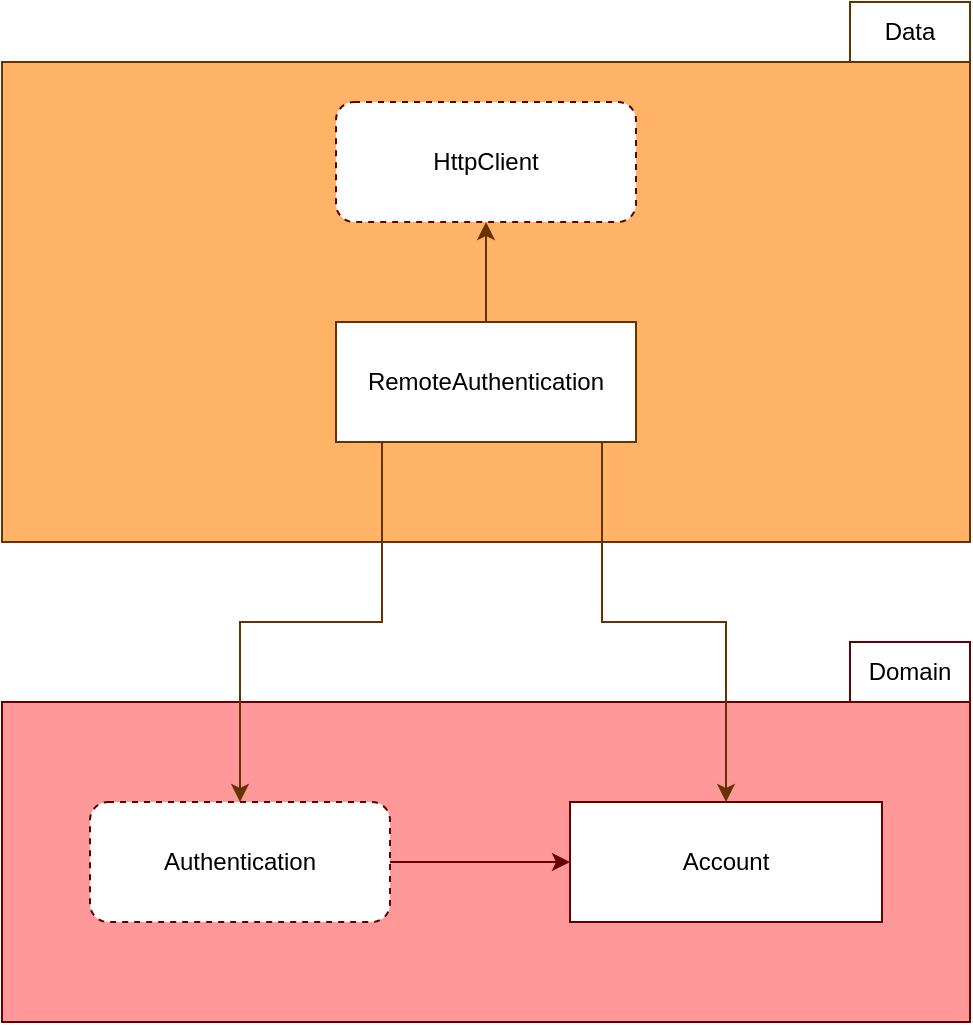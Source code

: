 <mxfile version="21.5.2" type="github">
  <diagram name="Página-1" id="nQvzwcfc2NZZMX5gS397">
    <mxGraphModel dx="1131" dy="1071" grid="1" gridSize="10" guides="1" tooltips="1" connect="1" arrows="1" fold="1" page="1" pageScale="1" pageWidth="827" pageHeight="1169" math="0" shadow="0">
      <root>
        <mxCell id="0" />
        <mxCell id="1" parent="0" />
        <mxCell id="wVgsVWarhEqWhFNqA1bF-2" value="" style="rounded=0;whiteSpace=wrap;html=1;fillColor=#FFB366;strokeColor=#663300;" vertex="1" parent="1">
          <mxGeometry x="200" y="345" width="484" height="240" as="geometry" />
        </mxCell>
        <mxCell id="wVgsVWarhEqWhFNqA1bF-11" value="" style="rounded=0;whiteSpace=wrap;html=1;fillColor=#FF9999;strokeColor=#660000;" vertex="1" parent="1">
          <mxGeometry x="200" y="665" width="484" height="160" as="geometry" />
        </mxCell>
        <mxCell id="wVgsVWarhEqWhFNqA1bF-18" style="edgeStyle=orthogonalEdgeStyle;rounded=0;orthogonalLoop=1;jettySize=auto;html=1;strokeColor=#663300;" edge="1" parent="1" source="wVgsVWarhEqWhFNqA1bF-1" target="wVgsVWarhEqWhFNqA1bF-13">
          <mxGeometry relative="1" as="geometry">
            <Array as="points">
              <mxPoint x="390" y="625" />
              <mxPoint x="319" y="625" />
            </Array>
          </mxGeometry>
        </mxCell>
        <mxCell id="wVgsVWarhEqWhFNqA1bF-20" style="edgeStyle=orthogonalEdgeStyle;rounded=0;orthogonalLoop=1;jettySize=auto;html=1;strokeColor=#663300;" edge="1" parent="1" source="wVgsVWarhEqWhFNqA1bF-1" target="wVgsVWarhEqWhFNqA1bF-14">
          <mxGeometry relative="1" as="geometry">
            <Array as="points">
              <mxPoint x="500" y="625" />
              <mxPoint x="562" y="625" />
            </Array>
          </mxGeometry>
        </mxCell>
        <mxCell id="wVgsVWarhEqWhFNqA1bF-22" style="edgeStyle=orthogonalEdgeStyle;rounded=0;orthogonalLoop=1;jettySize=auto;html=1;strokeColor=#663300;" edge="1" parent="1" source="wVgsVWarhEqWhFNqA1bF-1" target="wVgsVWarhEqWhFNqA1bF-21">
          <mxGeometry relative="1" as="geometry" />
        </mxCell>
        <mxCell id="wVgsVWarhEqWhFNqA1bF-1" value="RemoteAuthentication" style="rounded=0;whiteSpace=wrap;html=1;strokeColor=#663300;" vertex="1" parent="1">
          <mxGeometry x="367" y="475" width="150" height="60" as="geometry" />
        </mxCell>
        <mxCell id="wVgsVWarhEqWhFNqA1bF-4" value="Data" style="text;html=1;strokeColor=#663300;fillColor=none;align=center;verticalAlign=middle;whiteSpace=wrap;rounded=0;" vertex="1" parent="1">
          <mxGeometry x="624" y="315" width="60" height="30" as="geometry" />
        </mxCell>
        <mxCell id="wVgsVWarhEqWhFNqA1bF-12" style="edgeStyle=orthogonalEdgeStyle;rounded=0;orthogonalLoop=1;jettySize=auto;html=1;entryX=0;entryY=0.5;entryDx=0;entryDy=0;strokeColor=#660000;" edge="1" parent="1" source="wVgsVWarhEqWhFNqA1bF-13" target="wVgsVWarhEqWhFNqA1bF-14">
          <mxGeometry relative="1" as="geometry" />
        </mxCell>
        <mxCell id="wVgsVWarhEqWhFNqA1bF-13" value="Authentication" style="rounded=1;whiteSpace=wrap;html=1;dashed=1;strokeColor=#660000;" vertex="1" parent="1">
          <mxGeometry x="244" y="715" width="150" height="60" as="geometry" />
        </mxCell>
        <mxCell id="wVgsVWarhEqWhFNqA1bF-14" value="Account" style="rounded=0;whiteSpace=wrap;html=1;strokeColor=#660000;" vertex="1" parent="1">
          <mxGeometry x="484" y="715" width="156" height="60" as="geometry" />
        </mxCell>
        <mxCell id="wVgsVWarhEqWhFNqA1bF-15" value="Domain" style="text;html=1;strokeColor=#660000;fillColor=none;align=center;verticalAlign=middle;whiteSpace=wrap;rounded=0;" vertex="1" parent="1">
          <mxGeometry x="624" y="635" width="60" height="30" as="geometry" />
        </mxCell>
        <mxCell id="wVgsVWarhEqWhFNqA1bF-21" value="HttpClient" style="rounded=1;whiteSpace=wrap;html=1;dashed=1;strokeColor=#660000;" vertex="1" parent="1">
          <mxGeometry x="367" y="365" width="150" height="60" as="geometry" />
        </mxCell>
      </root>
    </mxGraphModel>
  </diagram>
</mxfile>
